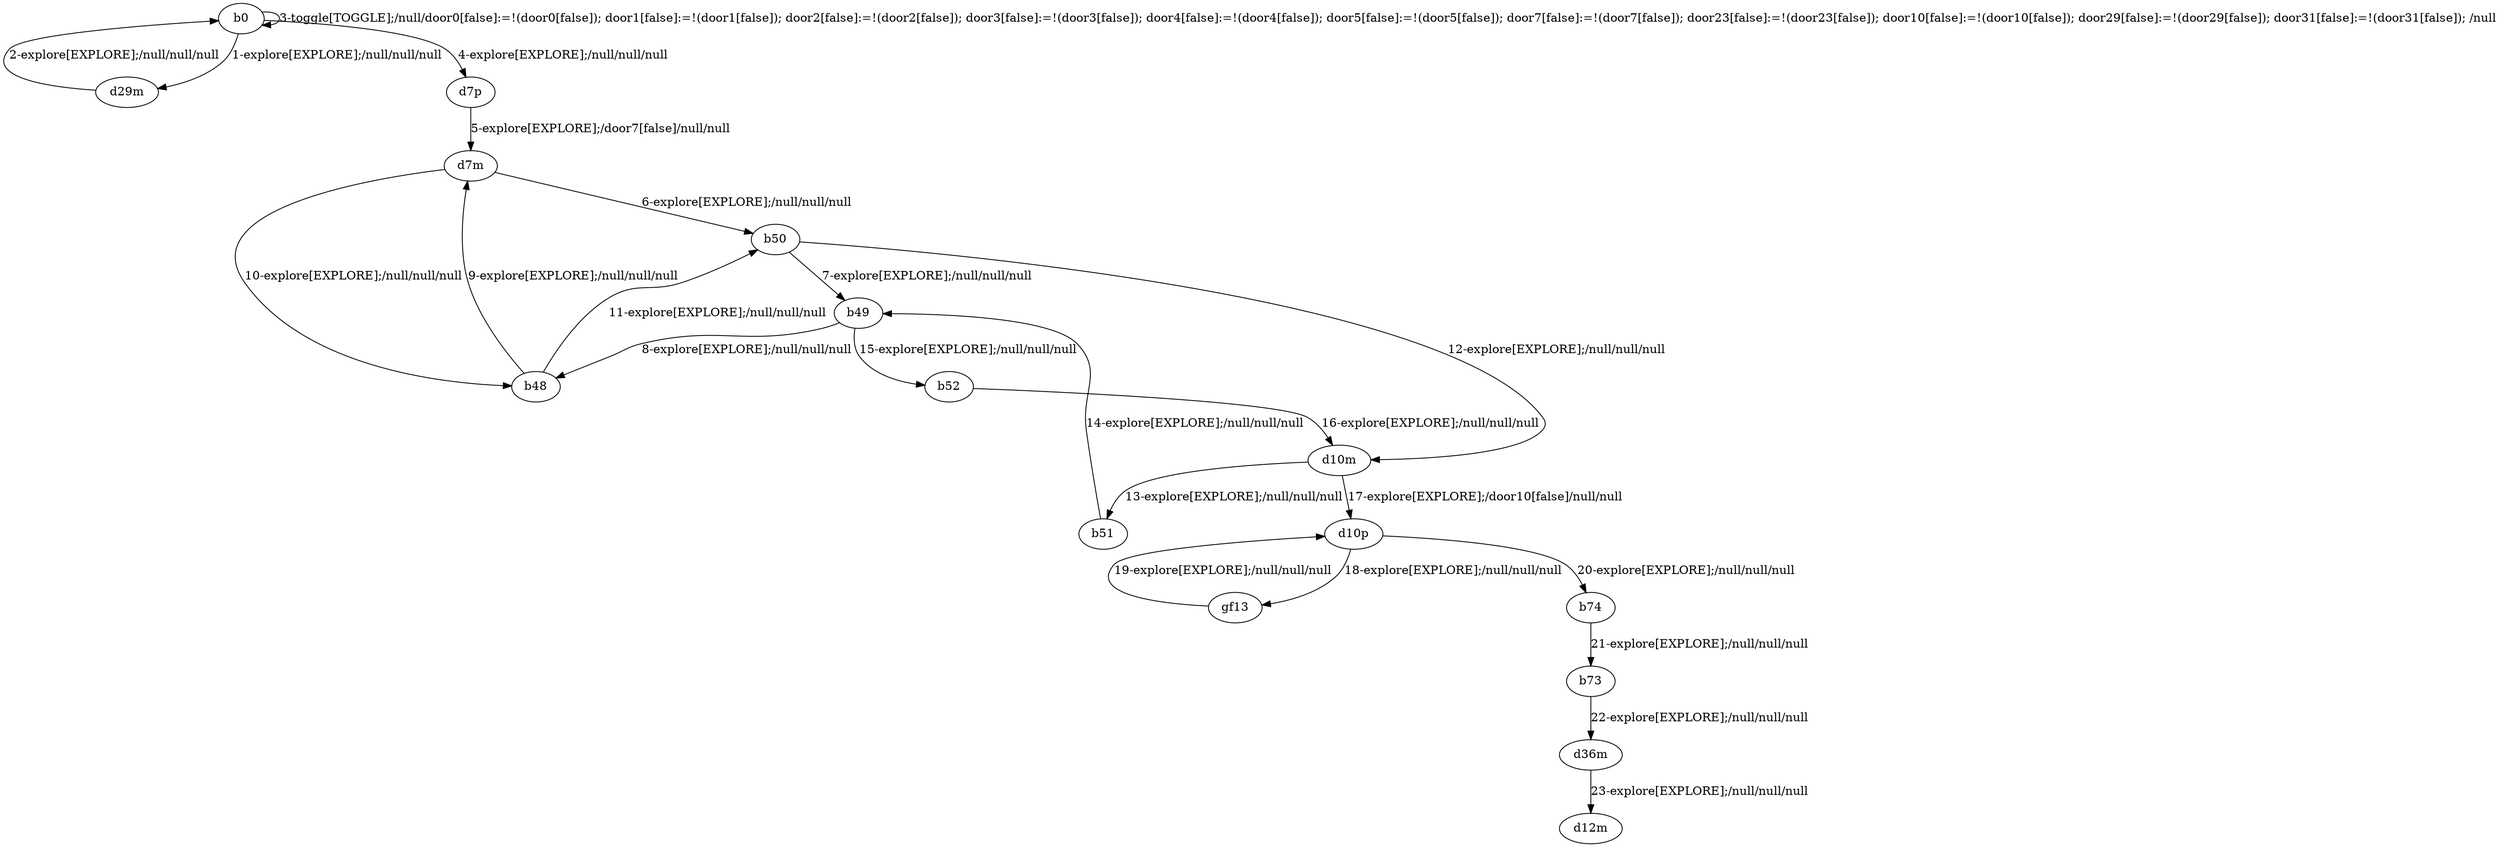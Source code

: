 # Total number of goals covered by this test: 6
# gf13 --> d10p
# d10p --> gf13
# b48 --> d7m
# b74 --> b73
# d36m --> d12m
# b73 --> d36m

digraph g {
"b0" -> "d29m" [label = "1-explore[EXPLORE];/null/null/null"];
"d29m" -> "b0" [label = "2-explore[EXPLORE];/null/null/null"];
"b0" -> "b0" [label = "3-toggle[TOGGLE];/null/door0[false]:=!(door0[false]); door1[false]:=!(door1[false]); door2[false]:=!(door2[false]); door3[false]:=!(door3[false]); door4[false]:=!(door4[false]); door5[false]:=!(door5[false]); door7[false]:=!(door7[false]); door23[false]:=!(door23[false]); door10[false]:=!(door10[false]); door29[false]:=!(door29[false]); door31[false]:=!(door31[false]); /null"];
"b0" -> "d7p" [label = "4-explore[EXPLORE];/null/null/null"];
"d7p" -> "d7m" [label = "5-explore[EXPLORE];/door7[false]/null/null"];
"d7m" -> "b50" [label = "6-explore[EXPLORE];/null/null/null"];
"b50" -> "b49" [label = "7-explore[EXPLORE];/null/null/null"];
"b49" -> "b48" [label = "8-explore[EXPLORE];/null/null/null"];
"b48" -> "d7m" [label = "9-explore[EXPLORE];/null/null/null"];
"d7m" -> "b48" [label = "10-explore[EXPLORE];/null/null/null"];
"b48" -> "b50" [label = "11-explore[EXPLORE];/null/null/null"];
"b50" -> "d10m" [label = "12-explore[EXPLORE];/null/null/null"];
"d10m" -> "b51" [label = "13-explore[EXPLORE];/null/null/null"];
"b51" -> "b49" [label = "14-explore[EXPLORE];/null/null/null"];
"b49" -> "b52" [label = "15-explore[EXPLORE];/null/null/null"];
"b52" -> "d10m" [label = "16-explore[EXPLORE];/null/null/null"];
"d10m" -> "d10p" [label = "17-explore[EXPLORE];/door10[false]/null/null"];
"d10p" -> "gf13" [label = "18-explore[EXPLORE];/null/null/null"];
"gf13" -> "d10p" [label = "19-explore[EXPLORE];/null/null/null"];
"d10p" -> "b74" [label = "20-explore[EXPLORE];/null/null/null"];
"b74" -> "b73" [label = "21-explore[EXPLORE];/null/null/null"];
"b73" -> "d36m" [label = "22-explore[EXPLORE];/null/null/null"];
"d36m" -> "d12m" [label = "23-explore[EXPLORE];/null/null/null"];
}
